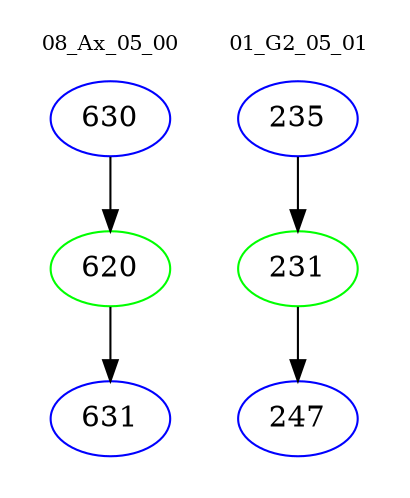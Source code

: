 digraph{
subgraph cluster_0 {
color = white
label = "08_Ax_05_00";
fontsize=10;
T0_630 [label="630", color="blue"]
T0_630 -> T0_620 [color="black"]
T0_620 [label="620", color="green"]
T0_620 -> T0_631 [color="black"]
T0_631 [label="631", color="blue"]
}
subgraph cluster_1 {
color = white
label = "01_G2_05_01";
fontsize=10;
T1_235 [label="235", color="blue"]
T1_235 -> T1_231 [color="black"]
T1_231 [label="231", color="green"]
T1_231 -> T1_247 [color="black"]
T1_247 [label="247", color="blue"]
}
}
